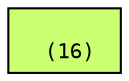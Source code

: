 digraph {
	graph [size="12,12"]
	node [align=left fontname=monospace fontsize=10 height=0.2 ranksep=0.1 shape=box style=filled]
	2454943033504 [label="
 (16)" fillcolor=darkolivegreen1]
}
